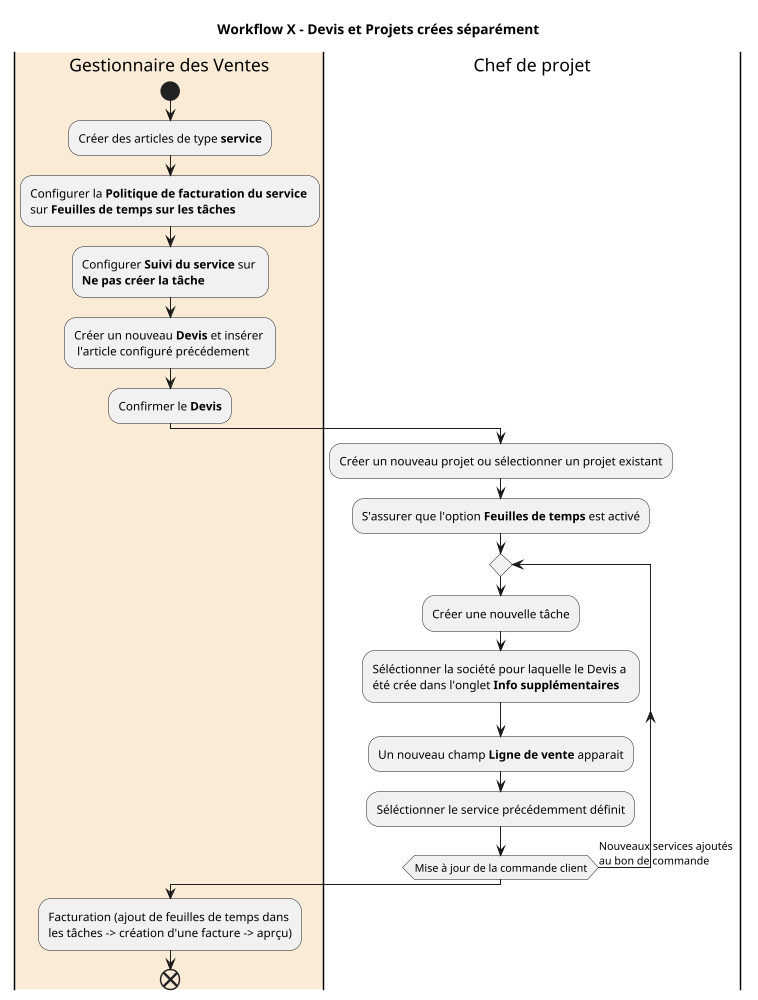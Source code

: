 
@startuml activity-projets-devis-projets-crees-separement
title Workflow X - Devis et Projets crées séparément 
scale 100 width
scale 1000 height


|#AntiqueWhite|Gestionnaire des Ventes|
start    
    :Créer des articles de type **service**;
    :Configurer la **Politique de facturation du service** \nsur **Feuilles de temps sur les tâches**;
    :Configurer **Suivi du service** sur \n**Ne pas créer la tâche**;
    :Créer un nouveau **Devis** et insérer \n l'article configuré précédement;
    :Confirmer le **Devis**;

|Chef de projet|
    :Créer un nouveau projet ou sélectionner un projet existant;
    :S'assurer que l'option **Feuilles de temps** est activé;

repeat


    |Chef de projet|
        :Créer une nouvelle tâche;
        :Séléctionner la société pour laquelle le Devis a \nété crée dans l'onglet **Info supplémentaires**;
        :Un nouveau champ **Ligne de vente** apparait;
        :Séléctionner le service précédemment définit;

repeat while (Mise à jour de la commande client) is (Nouveaux services ajoutés \nau bon de commande)

|#AntiqueWhite|Gestionnaire des Ventes|
    :Facturation (ajout de feuilles de temps dans \nles tâches -> création d'une facture -> aprçu);

end

@enduml